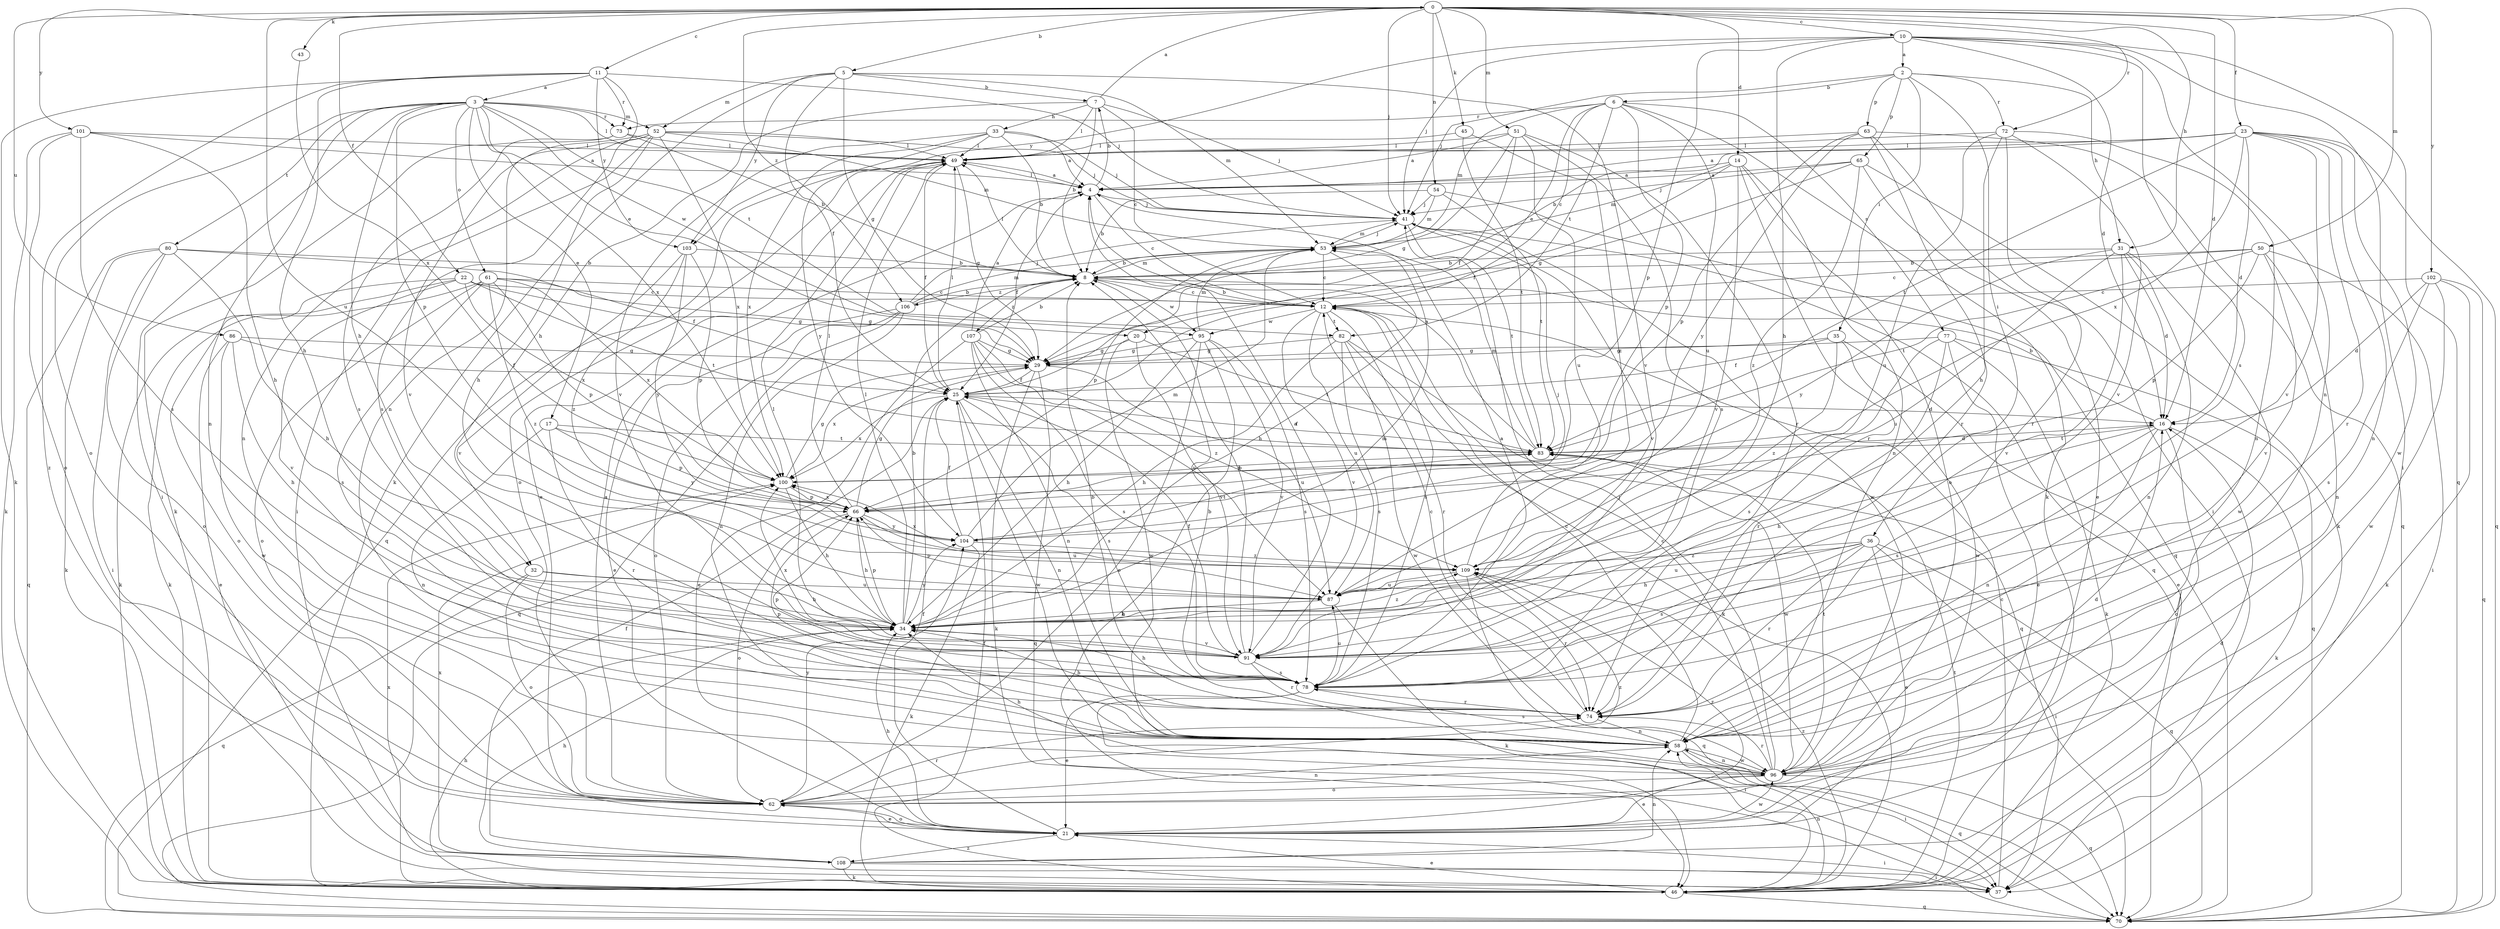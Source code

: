 strict digraph  {
0;
2;
3;
4;
5;
6;
7;
8;
10;
11;
12;
14;
16;
17;
20;
21;
22;
23;
25;
29;
31;
32;
33;
34;
35;
36;
37;
41;
43;
45;
46;
49;
50;
51;
52;
53;
54;
58;
61;
62;
63;
65;
66;
70;
72;
73;
74;
77;
78;
80;
82;
83;
86;
87;
91;
95;
96;
100;
101;
102;
103;
104;
106;
107;
108;
109;
0 -> 5  [label=b];
0 -> 10  [label=c];
0 -> 11  [label=c];
0 -> 14  [label=d];
0 -> 16  [label=d];
0 -> 22  [label=f];
0 -> 23  [label=f];
0 -> 31  [label=h];
0 -> 41  [label=j];
0 -> 43  [label=k];
0 -> 45  [label=k];
0 -> 50  [label=m];
0 -> 51  [label=m];
0 -> 54  [label=n];
0 -> 72  [label=r];
0 -> 86  [label=u];
0 -> 87  [label=u];
0 -> 101  [label=y];
0 -> 102  [label=y];
0 -> 106  [label=z];
2 -> 6  [label=b];
2 -> 31  [label=h];
2 -> 35  [label=i];
2 -> 36  [label=i];
2 -> 41  [label=j];
2 -> 63  [label=p];
2 -> 65  [label=p];
2 -> 72  [label=r];
3 -> 17  [label=e];
3 -> 20  [label=e];
3 -> 32  [label=h];
3 -> 37  [label=i];
3 -> 49  [label=l];
3 -> 52  [label=m];
3 -> 58  [label=n];
3 -> 61  [label=o];
3 -> 62  [label=o];
3 -> 66  [label=p];
3 -> 73  [label=r];
3 -> 80  [label=t];
3 -> 82  [label=t];
3 -> 95  [label=w];
3 -> 100  [label=x];
4 -> 7  [label=b];
4 -> 12  [label=c];
4 -> 25  [label=f];
4 -> 41  [label=j];
4 -> 49  [label=l];
5 -> 7  [label=b];
5 -> 25  [label=f];
5 -> 29  [label=g];
5 -> 46  [label=k];
5 -> 52  [label=m];
5 -> 53  [label=m];
5 -> 91  [label=v];
5 -> 103  [label=y];
6 -> 12  [label=c];
6 -> 20  [label=e];
6 -> 46  [label=k];
6 -> 53  [label=m];
6 -> 66  [label=p];
6 -> 73  [label=r];
6 -> 77  [label=s];
6 -> 82  [label=t];
6 -> 87  [label=u];
7 -> 0  [label=a];
7 -> 8  [label=b];
7 -> 12  [label=c];
7 -> 32  [label=h];
7 -> 33  [label=h];
7 -> 41  [label=j];
7 -> 49  [label=l];
8 -> 12  [label=c];
8 -> 49  [label=l];
8 -> 53  [label=m];
8 -> 95  [label=w];
8 -> 106  [label=z];
8 -> 107  [label=z];
10 -> 2  [label=a];
10 -> 16  [label=d];
10 -> 34  [label=h];
10 -> 37  [label=i];
10 -> 41  [label=j];
10 -> 58  [label=n];
10 -> 66  [label=p];
10 -> 70  [label=q];
10 -> 78  [label=s];
10 -> 103  [label=y];
11 -> 3  [label=a];
11 -> 34  [label=h];
11 -> 41  [label=j];
11 -> 46  [label=k];
11 -> 58  [label=n];
11 -> 73  [label=r];
11 -> 103  [label=y];
11 -> 108  [label=z];
12 -> 8  [label=b];
12 -> 74  [label=r];
12 -> 78  [label=s];
12 -> 82  [label=t];
12 -> 87  [label=u];
12 -> 91  [label=v];
12 -> 95  [label=w];
14 -> 4  [label=a];
14 -> 25  [label=f];
14 -> 53  [label=m];
14 -> 58  [label=n];
14 -> 62  [label=o];
14 -> 74  [label=r];
14 -> 91  [label=v];
16 -> 8  [label=b];
16 -> 34  [label=h];
16 -> 46  [label=k];
16 -> 58  [label=n];
16 -> 62  [label=o];
16 -> 78  [label=s];
16 -> 83  [label=t];
17 -> 58  [label=n];
17 -> 66  [label=p];
17 -> 74  [label=r];
17 -> 83  [label=t];
17 -> 104  [label=y];
20 -> 29  [label=g];
20 -> 83  [label=t];
20 -> 91  [label=v];
20 -> 96  [label=w];
21 -> 25  [label=f];
21 -> 34  [label=h];
21 -> 37  [label=i];
21 -> 62  [label=o];
21 -> 96  [label=w];
21 -> 108  [label=z];
21 -> 109  [label=z];
22 -> 12  [label=c];
22 -> 29  [label=g];
22 -> 46  [label=k];
22 -> 62  [label=o];
22 -> 83  [label=t];
22 -> 91  [label=v];
22 -> 100  [label=x];
23 -> 4  [label=a];
23 -> 8  [label=b];
23 -> 16  [label=d];
23 -> 49  [label=l];
23 -> 58  [label=n];
23 -> 70  [label=q];
23 -> 74  [label=r];
23 -> 83  [label=t];
23 -> 91  [label=v];
23 -> 96  [label=w];
23 -> 100  [label=x];
25 -> 16  [label=d];
25 -> 49  [label=l];
25 -> 58  [label=n];
25 -> 78  [label=s];
25 -> 96  [label=w];
25 -> 100  [label=x];
29 -> 25  [label=f];
29 -> 46  [label=k];
29 -> 70  [label=q];
29 -> 87  [label=u];
29 -> 100  [label=x];
31 -> 8  [label=b];
31 -> 16  [label=d];
31 -> 58  [label=n];
31 -> 87  [label=u];
31 -> 91  [label=v];
31 -> 96  [label=w];
31 -> 104  [label=y];
32 -> 34  [label=h];
32 -> 62  [label=o];
32 -> 70  [label=q];
32 -> 87  [label=u];
33 -> 4  [label=a];
33 -> 8  [label=b];
33 -> 41  [label=j];
33 -> 49  [label=l];
33 -> 91  [label=v];
33 -> 100  [label=x];
33 -> 104  [label=y];
34 -> 8  [label=b];
34 -> 49  [label=l];
34 -> 53  [label=m];
34 -> 66  [label=p];
34 -> 91  [label=v];
34 -> 104  [label=y];
34 -> 109  [label=z];
35 -> 21  [label=e];
35 -> 25  [label=f];
35 -> 29  [label=g];
35 -> 96  [label=w];
35 -> 109  [label=z];
36 -> 21  [label=e];
36 -> 34  [label=h];
36 -> 37  [label=i];
36 -> 70  [label=q];
36 -> 74  [label=r];
36 -> 78  [label=s];
36 -> 87  [label=u];
36 -> 109  [label=z];
37 -> 12  [label=c];
41 -> 53  [label=m];
41 -> 70  [label=q];
41 -> 83  [label=t];
41 -> 91  [label=v];
41 -> 96  [label=w];
43 -> 100  [label=x];
45 -> 49  [label=l];
45 -> 83  [label=t];
45 -> 109  [label=z];
46 -> 21  [label=e];
46 -> 25  [label=f];
46 -> 34  [label=h];
46 -> 58  [label=n];
46 -> 70  [label=q];
46 -> 83  [label=t];
46 -> 100  [label=x];
46 -> 109  [label=z];
49 -> 4  [label=a];
49 -> 21  [label=e];
49 -> 25  [label=f];
49 -> 29  [label=g];
49 -> 62  [label=o];
49 -> 70  [label=q];
50 -> 8  [label=b];
50 -> 12  [label=c];
50 -> 37  [label=i];
50 -> 58  [label=n];
50 -> 66  [label=p];
50 -> 83  [label=t];
50 -> 91  [label=v];
51 -> 4  [label=a];
51 -> 25  [label=f];
51 -> 29  [label=g];
51 -> 49  [label=l];
51 -> 74  [label=r];
51 -> 78  [label=s];
51 -> 87  [label=u];
52 -> 34  [label=h];
52 -> 37  [label=i];
52 -> 41  [label=j];
52 -> 49  [label=l];
52 -> 53  [label=m];
52 -> 58  [label=n];
52 -> 78  [label=s];
52 -> 91  [label=v];
52 -> 100  [label=x];
53 -> 8  [label=b];
53 -> 12  [label=c];
53 -> 34  [label=h];
53 -> 41  [label=j];
53 -> 66  [label=p];
54 -> 8  [label=b];
54 -> 41  [label=j];
54 -> 53  [label=m];
54 -> 70  [label=q];
54 -> 83  [label=t];
58 -> 8  [label=b];
58 -> 12  [label=c];
58 -> 37  [label=i];
58 -> 70  [label=q];
58 -> 78  [label=s];
58 -> 96  [label=w];
61 -> 12  [label=c];
61 -> 29  [label=g];
61 -> 46  [label=k];
61 -> 62  [label=o];
61 -> 66  [label=p];
61 -> 78  [label=s];
61 -> 100  [label=x];
61 -> 109  [label=z];
62 -> 4  [label=a];
62 -> 21  [label=e];
62 -> 58  [label=n];
62 -> 74  [label=r];
62 -> 104  [label=y];
62 -> 109  [label=z];
63 -> 37  [label=i];
63 -> 49  [label=l];
63 -> 66  [label=p];
63 -> 70  [label=q];
63 -> 74  [label=r];
63 -> 104  [label=y];
65 -> 4  [label=a];
65 -> 21  [label=e];
65 -> 29  [label=g];
65 -> 41  [label=j];
65 -> 46  [label=k];
65 -> 109  [label=z];
66 -> 29  [label=g];
66 -> 34  [label=h];
66 -> 49  [label=l];
66 -> 62  [label=o];
66 -> 87  [label=u];
66 -> 100  [label=x];
66 -> 104  [label=y];
72 -> 34  [label=h];
72 -> 49  [label=l];
72 -> 58  [label=n];
72 -> 74  [label=r];
72 -> 87  [label=u];
72 -> 91  [label=v];
73 -> 8  [label=b];
73 -> 46  [label=k];
73 -> 49  [label=l];
73 -> 78  [label=s];
74 -> 8  [label=b];
74 -> 12  [label=c];
74 -> 34  [label=h];
74 -> 58  [label=n];
74 -> 66  [label=p];
77 -> 21  [label=e];
77 -> 29  [label=g];
77 -> 46  [label=k];
77 -> 70  [label=q];
77 -> 74  [label=r];
77 -> 78  [label=s];
78 -> 4  [label=a];
78 -> 21  [label=e];
78 -> 34  [label=h];
78 -> 37  [label=i];
78 -> 66  [label=p];
78 -> 74  [label=r];
78 -> 87  [label=u];
80 -> 8  [label=b];
80 -> 25  [label=f];
80 -> 34  [label=h];
80 -> 37  [label=i];
80 -> 46  [label=k];
80 -> 62  [label=o];
80 -> 70  [label=q];
82 -> 29  [label=g];
82 -> 34  [label=h];
82 -> 46  [label=k];
82 -> 70  [label=q];
82 -> 78  [label=s];
82 -> 96  [label=w];
83 -> 4  [label=a];
83 -> 16  [label=d];
83 -> 25  [label=f];
83 -> 53  [label=m];
83 -> 96  [label=w];
83 -> 100  [label=x];
86 -> 21  [label=e];
86 -> 25  [label=f];
86 -> 29  [label=g];
86 -> 34  [label=h];
86 -> 96  [label=w];
87 -> 34  [label=h];
87 -> 46  [label=k];
87 -> 66  [label=p];
91 -> 4  [label=a];
91 -> 8  [label=b];
91 -> 25  [label=f];
91 -> 49  [label=l];
91 -> 74  [label=r];
91 -> 78  [label=s];
91 -> 100  [label=x];
95 -> 29  [label=g];
95 -> 34  [label=h];
95 -> 46  [label=k];
95 -> 53  [label=m];
95 -> 62  [label=o];
95 -> 78  [label=s];
95 -> 91  [label=v];
96 -> 12  [label=c];
96 -> 16  [label=d];
96 -> 21  [label=e];
96 -> 34  [label=h];
96 -> 41  [label=j];
96 -> 58  [label=n];
96 -> 62  [label=o];
96 -> 70  [label=q];
96 -> 74  [label=r];
96 -> 83  [label=t];
100 -> 29  [label=g];
100 -> 34  [label=h];
100 -> 66  [label=p];
101 -> 4  [label=a];
101 -> 34  [label=h];
101 -> 46  [label=k];
101 -> 49  [label=l];
101 -> 62  [label=o];
101 -> 78  [label=s];
102 -> 12  [label=c];
102 -> 16  [label=d];
102 -> 46  [label=k];
102 -> 70  [label=q];
102 -> 78  [label=s];
102 -> 96  [label=w];
103 -> 8  [label=b];
103 -> 66  [label=p];
103 -> 91  [label=v];
103 -> 104  [label=y];
103 -> 109  [label=z];
104 -> 25  [label=f];
104 -> 46  [label=k];
104 -> 53  [label=m];
104 -> 83  [label=t];
104 -> 109  [label=z];
106 -> 8  [label=b];
106 -> 21  [label=e];
106 -> 41  [label=j];
106 -> 53  [label=m];
106 -> 58  [label=n];
106 -> 62  [label=o];
106 -> 70  [label=q];
107 -> 4  [label=a];
107 -> 8  [label=b];
107 -> 21  [label=e];
107 -> 29  [label=g];
107 -> 58  [label=n];
107 -> 78  [label=s];
107 -> 87  [label=u];
107 -> 109  [label=z];
108 -> 16  [label=d];
108 -> 25  [label=f];
108 -> 34  [label=h];
108 -> 37  [label=i];
108 -> 46  [label=k];
108 -> 58  [label=n];
108 -> 100  [label=x];
109 -> 41  [label=j];
109 -> 70  [label=q];
109 -> 74  [label=r];
109 -> 87  [label=u];
109 -> 100  [label=x];
}
